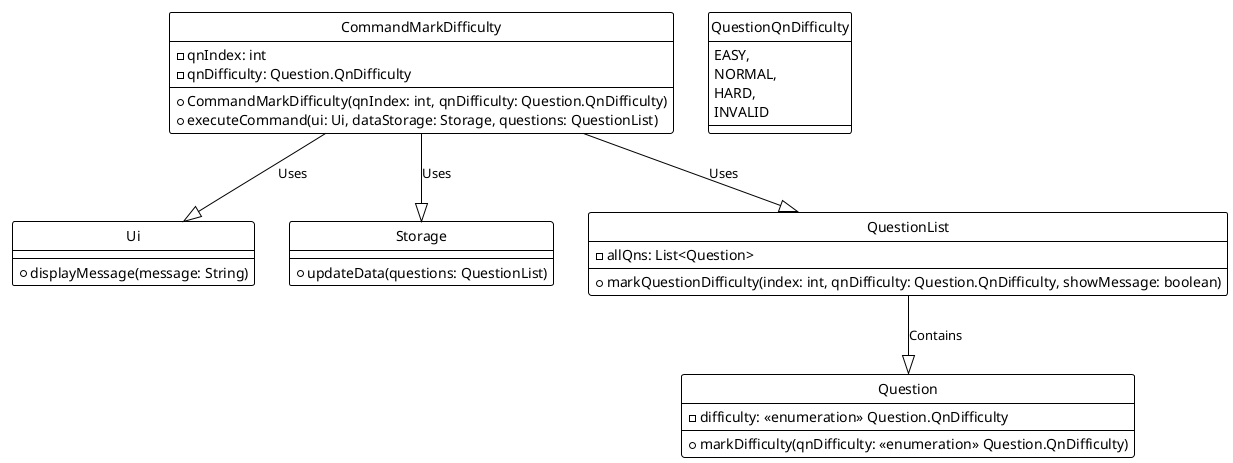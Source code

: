 @startuml
!theme plain
hide circle
class CommandMarkDifficulty {
  - qnIndex: int
  - qnDifficulty: Question.QnDifficulty

  + CommandMarkDifficulty(qnIndex: int, qnDifficulty: Question.QnDifficulty)
  + executeCommand(ui: Ui, dataStorage: Storage, questions: QuestionList)
}

class Ui {
  + displayMessage(message: String)
}

class Storage {
  + updateData(questions: QuestionList)
}

class QuestionList {
  - allQns: List<Question>

  + markQuestionDifficulty(index: int, qnDifficulty: Question.QnDifficulty, showMessage: boolean)
}

class Question {
  - difficulty: <<enumeration>> Question.QnDifficulty

  + markDifficulty(qnDifficulty: <<enumeration>> Question.QnDifficulty)
}

enum QuestionQnDifficulty {
  EASY,
  NORMAL,
  HARD,
  INVALID
}

CommandMarkDifficulty --|> Ui : Uses
CommandMarkDifficulty --|> Storage : Uses
CommandMarkDifficulty --|> QuestionList : Uses
QuestionList --|> Question : Contains
@enduml
